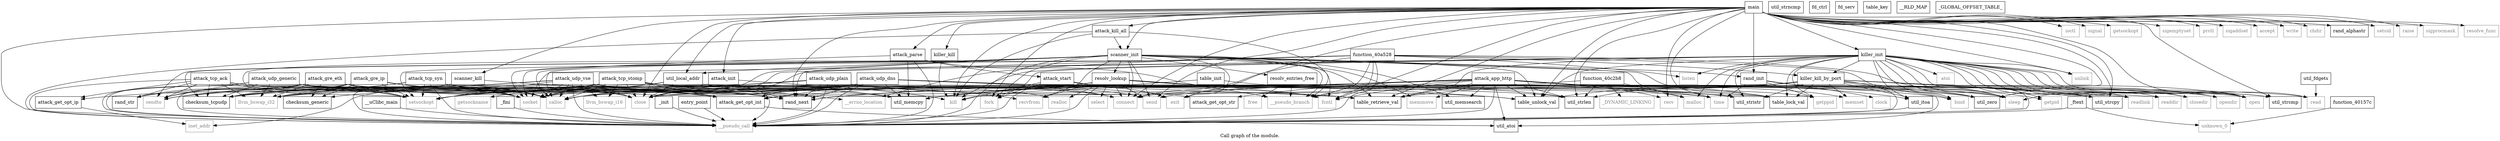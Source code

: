 digraph "Call graph of the module." {
  label="Call graph of the module.";
  node [shape=record];

  Node_attack_start [label="{attack_start}"];
  Node_attack_gre_eth [label="{attack_gre_eth}"];
  Node_attack_parse [label="{attack_parse}"];
  Node_attack_get_opt_int [label="{attack_get_opt_int}"];
  Node_attack_tcp_stomp [label="{attack_tcp_stomp}"];
  Node_rand_str [label="{rand_str}"];
  Node_attack_tcp_ack [label="{attack_tcp_ack}"];
  Node_attack_gre_ip [label="{attack_gre_ip}"];
  Node_attack_init [label="{attack_init}"];
  Node_attack_kill_all [label="{attack_kill_all}"];
  Node_attack_udp_vse [label="{attack_udp_vse}"];
  Node_attack_udp_dns [label="{attack_udp_dns}"];
  Node_checksum_generic [label="{checksum_generic}"];
  Node_checksum_tcpudp [label="{checksum_tcpudp}"];
  Node_resolv_lookup [label="{resolv_lookup}"];
  Node_scanner_kill [label="{scanner_kill}"];
  Node_function_40c2b8 [label="{function_40c2b8}"];
  Node_scanner_init [label="{scanner_init}"];
  Node_table_retrieve_val [label="{table_retrieve_val}"];
  Node_table_lock_val [label="{table_lock_val}"];
  Node_table_unlock_val [label="{table_unlock_val}"];
  Node_table_init [label="{table_init}"];
  Node_util_strlen [label="{util_strlen}"];
  Node_util_strcpy [label="{util_strcpy}"];
  Node_util_memcpy [label="{util_memcpy}"];
  Node_util_zero [label="{util_zero}"];
  Node_util_memsearch [label="{util_memsearch}"];
  Node_util_atoi [label="{util_atoi}"];
  Node_util_fdgets [label="{util_fdgets}"];
  Node_util_local_addr [label="{util_local_addr}"];
  Node_util_stristr [label="{util_stristr}"];
  Node_util_strcmp [label="{util_strcmp}"];
  Node_util_strncmp [label="{util_strncmp}"];
  Node_util_itoa [label="{util_itoa}"];
  Node_ioctl [color="gray50", fontcolor="gray50", label="{ioctl}"];
  Node_recv [color="gray50", fontcolor="gray50", label="{recv}"];
  Node_setsockopt [color="gray50", fontcolor="gray50", label="{setsockopt}"];
  Node_signal [color="gray50", fontcolor="gray50", label="{signal}"];
  Node_read [color="gray50", fontcolor="gray50", label="{read}"];
  Node_unlink [color="gray50", fontcolor="gray50", label="{unlink}"];
  Node_sendto [color="gray50", fontcolor="gray50", label="{sendto}"];
  Node_realloc [color="gray50", fontcolor="gray50", label="{realloc}"];
  Node_listen [color="gray50", fontcolor="gray50", label="{listen}"];
  Node_fork [color="gray50", fontcolor="gray50", label="{fork}"];
  Node___uClibc_main [label="{__uClibc_main}"];
  Node_memset [color="gray50", fontcolor="gray50", label="{memset}"];
  Node_getppid [color="gray50", fontcolor="gray50", label="{getppid}"];
  Node_time [color="gray50", fontcolor="gray50", label="{time}"];
  Node_opendir [color="gray50", fontcolor="gray50", label="{opendir}"];
  Node_getsockopt [color="gray50", fontcolor="gray50", label="{getsockopt}"];
  Node___errno_location [color="gray50", fontcolor="gray50", label="{__errno_location}"];
  Node_exit [color="gray50", fontcolor="gray50", label="{exit}"];
  Node_atoi [color="gray50", fontcolor="gray50", label="{atoi}"];
  Node_open [color="gray50", fontcolor="gray50", label="{open}"];
  Node_clock [color="gray50", fontcolor="gray50", label="{clock}"];
  Node_connect [color="gray50", fontcolor="gray50", label="{connect}"];
  Node_sigemptyset [color="gray50", fontcolor="gray50", label="{sigemptyset}"];
  Node_memmove [color="gray50", fontcolor="gray50", label="{memmove}"];
  Node_getpid [color="gray50", fontcolor="gray50", label="{getpid}"];
  Node_prctl [color="gray50", fontcolor="gray50", label="{prctl}"];
  Node_readlink [color="gray50", fontcolor="gray50", label="{readlink}"];
  Node_malloc [color="gray50", fontcolor="gray50", label="{malloc}"];
  Node_sleep [color="gray50", fontcolor="gray50", label="{sleep}"];
  Node_recvfrom [color="gray50", fontcolor="gray50", label="{recvfrom}"];
  Node_socket [color="gray50", fontcolor="gray50", label="{socket}"];
  Node_select [color="gray50", fontcolor="gray50", label="{select}"];
  Node_readdir [color="gray50", fontcolor="gray50", label="{readdir}"];
  Node_sigaddset [color="gray50", fontcolor="gray50", label="{sigaddset}"];
  Node_send [color="gray50", fontcolor="gray50", label="{send}"];
  Node_accept [color="gray50", fontcolor="gray50", label="{accept}"];
  Node_calloc [color="gray50", fontcolor="gray50", label="{calloc}"];
  Node_write [color="gray50", fontcolor="gray50", label="{write}"];
  Node_kill [color="gray50", fontcolor="gray50", label="{kill}"];
  Node_bind [color="gray50", fontcolor="gray50", label="{bind}"];
  Node_inet_addr [color="gray50", fontcolor="gray50", label="{inet_addr}"];
  Node_chdir [color="gray50", fontcolor="gray50", label="{chdir}"];
  Node_llvm_bswap_i16 [color="gray50", fontcolor="gray50", label="{llvm_bswap_i16}"];
  Node_attack_tcp_syn [label="{attack_tcp_syn}"];
  Node_attack_udp_plain [label="{attack_udp_plain}"];
  Node_attack_udp_generic [label="{attack_udp_generic}"];
  Node_killer_kill [label="{killer_kill}"];
  Node_killer_kill_by_port [label="{killer_kill_by_port}"];
  Node_killer_init [label="{killer_init}"];
  Node_function_40a528 [label="{function_40a528}"];
  Node_main [label="{main}"];
  Node_rand_next [label="{rand_next}"];
  Node_rand_init [label="{rand_init}"];
  Node_rand_alphastr [label="{rand_alphastr}"];
  Node_resolv_entries_free [label="{resolv_entries_free}"];
  Node_setsid [color="gray50", fontcolor="gray50", label="{setsid}"];
  Node_closedir [color="gray50", fontcolor="gray50", label="{closedir}"];
  Node_fcntl [color="gray50", fontcolor="gray50", label="{fcntl}"];
  Node_close [color="gray50", fontcolor="gray50", label="{close}"];
  Node_raise [color="gray50", fontcolor="gray50", label="{raise}"];
  Node_free [color="gray50", fontcolor="gray50", label="{free}"];
  Node_sigprocmask [color="gray50", fontcolor="gray50", label="{sigprocmask}"];
  Node_getsockname [color="gray50", fontcolor="gray50", label="{getsockname}"];
  Node__fini [label="{_fini}"];
  Node_fd_ctrl [label="{fd_ctrl}"];
  Node_fd_serv [label="{fd_serv}"];
  Node_resolve_func [color="gray50", fontcolor="gray50", label="{resolve_func}"];
  Node_table_key [label="{table_key}"];
  Node___RLD_MAP [label="{__RLD_MAP}"];
  Node__GLOBAL_OFFSET_TABLE_ [label="{_GLOBAL_OFFSET_TABLE_}"];
  Node__DYNAMIC_LINKING [color="gray50", fontcolor="gray50", label="{_DYNAMIC_LINKING}"];
  Node_unknown_0 [color="gray50", fontcolor="gray50", label="{unknown_0}"];
  Node_llvm_bswap_i32 [color="gray50", fontcolor="gray50", label="{llvm_bswap_i32}"];
  Node_attack_get_opt_ip [label="{attack_get_opt_ip}"];
  Node___pseudo_call [color="gray50", fontcolor="gray50", label="{__pseudo_call}"];
  Node___pseudo_branch [color="gray50", fontcolor="gray50", label="{__pseudo_branch}"];
  Node__init [label="{_init}"];
  Node__ftext [label="{_ftext}"];
  Node_function_40157c [label="{function_40157c}"];
  Node_entry_point [label="{entry_point}"];
  Node_attack_app_http [label="{attack_app_http}"];
  Node_attack_get_opt_str [label="{attack_get_opt_str}"];
  Node_attack_start -> Node_fork;
  Node_attack_start -> Node_getppid;
  Node_attack_start -> Node_exit;
  Node_attack_start -> Node_sleep;
  Node_attack_start -> Node_kill;
  Node_attack_start -> Node___pseudo_call;
  Node_attack_gre_eth -> Node_attack_get_opt_int;
  Node_attack_gre_eth -> Node_rand_str;
  Node_attack_gre_eth -> Node_checksum_generic;
  Node_attack_gre_eth -> Node_checksum_tcpudp;
  Node_attack_gre_eth -> Node_util_memcpy;
  Node_attack_gre_eth -> Node_setsockopt;
  Node_attack_gre_eth -> Node_sendto;
  Node_attack_gre_eth -> Node_socket;
  Node_attack_gre_eth -> Node_calloc;
  Node_attack_gre_eth -> Node_rand_next;
  Node_attack_gre_eth -> Node_close;
  Node_attack_gre_eth -> Node_llvm_bswap_i32;
  Node_attack_gre_eth -> Node___pseudo_call;
  Node_attack_parse -> Node_attack_start;
  Node_attack_parse -> Node_util_memcpy;
  Node_attack_parse -> Node_calloc;
  Node_attack_parse -> Node___pseudo_call;
  Node_attack_parse -> Node___pseudo_branch;
  Node_attack_get_opt_int -> Node_util_atoi;
  Node_attack_tcp_stomp -> Node_attack_get_opt_int;
  Node_attack_tcp_stomp -> Node_rand_str;
  Node_attack_tcp_stomp -> Node_checksum_tcpudp;
  Node_attack_tcp_stomp -> Node_setsockopt;
  Node_attack_tcp_stomp -> Node_sendto;
  Node_attack_tcp_stomp -> Node_time;
  Node_attack_tcp_stomp -> Node_connect;
  Node_attack_tcp_stomp -> Node_recvfrom;
  Node_attack_tcp_stomp -> Node_socket;
  Node_attack_tcp_stomp -> Node_calloc;
  Node_attack_tcp_stomp -> Node_llvm_bswap_i16;
  Node_attack_tcp_stomp -> Node_rand_next;
  Node_attack_tcp_stomp -> Node_fcntl;
  Node_attack_tcp_stomp -> Node_close;
  Node_attack_tcp_stomp -> Node_llvm_bswap_i32;
  Node_attack_tcp_stomp -> Node___pseudo_call;
  Node_attack_tcp_ack -> Node_attack_get_opt_int;
  Node_attack_tcp_ack -> Node_rand_str;
  Node_attack_tcp_ack -> Node_checksum_tcpudp;
  Node_attack_tcp_ack -> Node_setsockopt;
  Node_attack_tcp_ack -> Node_sendto;
  Node_attack_tcp_ack -> Node_socket;
  Node_attack_tcp_ack -> Node_calloc;
  Node_attack_tcp_ack -> Node_rand_next;
  Node_attack_tcp_ack -> Node_close;
  Node_attack_tcp_ack -> Node_llvm_bswap_i32;
  Node_attack_tcp_ack -> Node_attack_get_opt_ip;
  Node_attack_tcp_ack -> Node___pseudo_call;
  Node_attack_gre_ip -> Node_attack_get_opt_int;
  Node_attack_gre_ip -> Node_checksum_generic;
  Node_attack_gre_ip -> Node_checksum_tcpudp;
  Node_attack_gre_ip -> Node_setsockopt;
  Node_attack_gre_ip -> Node_sendto;
  Node_attack_gre_ip -> Node_socket;
  Node_attack_gre_ip -> Node_calloc;
  Node_attack_gre_ip -> Node_rand_next;
  Node_attack_gre_ip -> Node_close;
  Node_attack_gre_ip -> Node_llvm_bswap_i32;
  Node_attack_gre_ip -> Node___pseudo_call;
  Node_attack_init -> Node_realloc;
  Node_attack_init -> Node_calloc;
  Node_attack_kill_all -> Node_scanner_init;
  Node_attack_kill_all -> Node_kill;
  Node_attack_kill_all -> Node___pseudo_call;
  Node_attack_kill_all -> Node___pseudo_branch;
  Node_attack_udp_vse -> Node_attack_get_opt_int;
  Node_attack_udp_vse -> Node_checksum_tcpudp;
  Node_attack_udp_vse -> Node_table_retrieve_val;
  Node_attack_udp_vse -> Node_table_unlock_val;
  Node_attack_udp_vse -> Node_util_memcpy;
  Node_attack_udp_vse -> Node_setsockopt;
  Node_attack_udp_vse -> Node_sendto;
  Node_attack_udp_vse -> Node_socket;
  Node_attack_udp_vse -> Node_calloc;
  Node_attack_udp_vse -> Node_llvm_bswap_i16;
  Node_attack_udp_vse -> Node_close;
  Node_attack_udp_vse -> Node_llvm_bswap_i32;
  Node_attack_udp_vse -> Node___pseudo_call;
  Node_attack_udp_dns -> Node_attack_get_opt_int;
  Node_attack_udp_dns -> Node_checksum_generic;
  Node_attack_udp_dns -> Node_checksum_tcpudp;
  Node_attack_udp_dns -> Node_table_retrieve_val;
  Node_attack_udp_dns -> Node_table_lock_val;
  Node_attack_udp_dns -> Node_table_unlock_val;
  Node_attack_udp_dns -> Node_util_strlen;
  Node_attack_udp_dns -> Node_util_memcpy;
  Node_attack_udp_dns -> Node_util_stristr;
  Node_attack_udp_dns -> Node_setsockopt;
  Node_attack_udp_dns -> Node_read;
  Node_attack_udp_dns -> Node_sendto;
  Node_attack_udp_dns -> Node_open;
  Node_attack_udp_dns -> Node_socket;
  Node_attack_udp_dns -> Node_calloc;
  Node_attack_udp_dns -> Node_inet_addr;
  Node_attack_udp_dns -> Node_rand_next;
  Node_attack_udp_dns -> Node_close;
  Node_attack_udp_dns -> Node___pseudo_call;
  Node_attack_udp_dns -> Node_attack_get_opt_str;
  Node_resolv_lookup -> Node_util_strlen;
  Node_resolv_lookup -> Node_util_zero;
  Node_resolv_lookup -> Node_realloc;
  Node_resolv_lookup -> Node_connect;
  Node_resolv_lookup -> Node_recvfrom;
  Node_resolv_lookup -> Node_socket;
  Node_resolv_lookup -> Node_select;
  Node_resolv_lookup -> Node_send;
  Node_resolv_lookup -> Node_calloc;
  Node_resolv_lookup -> Node_rand_next;
  Node_resolv_lookup -> Node_fcntl;
  Node_resolv_lookup -> Node_close;
  Node_resolv_lookup -> Node___pseudo_call;
  Node_scanner_kill -> Node_kill;
  Node_scanner_kill -> Node___pseudo_call;
  Node_function_40c2b8 -> Node_util_strlen;
  Node_function_40c2b8 -> Node_util_memcpy;
  Node_function_40c2b8 -> Node_malloc;
  Node_function_40c2b8 -> Node__DYNAMIC_LINKING;
  Node_scanner_init -> Node_checksum_tcpudp;
  Node_scanner_init -> Node_resolv_lookup;
  Node_scanner_init -> Node_table_retrieve_val;
  Node_scanner_init -> Node_table_lock_val;
  Node_scanner_init -> Node_table_unlock_val;
  Node_scanner_init -> Node_util_memsearch;
  Node_scanner_init -> Node_util_local_addr;
  Node_scanner_init -> Node_setsockopt;
  Node_scanner_init -> Node_sendto;
  Node_scanner_init -> Node_fork;
  Node_scanner_init -> Node_time;
  Node_scanner_init -> Node_exit;
  Node_scanner_init -> Node_connect;
  Node_scanner_init -> Node_memmove;
  Node_scanner_init -> Node_recvfrom;
  Node_scanner_init -> Node_socket;
  Node_scanner_init -> Node_send;
  Node_scanner_init -> Node_calloc;
  Node_scanner_init -> Node_rand_next;
  Node_scanner_init -> Node_rand_init;
  Node_scanner_init -> Node_resolv_entries_free;
  Node_scanner_init -> Node_fcntl;
  Node_scanner_init -> Node_close;
  Node_scanner_init -> Node___pseudo_call;
  Node_scanner_init -> Node___pseudo_branch;
  Node_table_init -> Node_util_memcpy;
  Node_table_init -> Node_malloc;
  Node_util_fdgets -> Node_read;
  Node_util_local_addr -> Node___errno_location;
  Node_util_local_addr -> Node_connect;
  Node_util_local_addr -> Node_socket;
  Node_util_local_addr -> Node_close;
  Node_util_local_addr -> Node_getsockname;
  Node_util_itoa -> Node___pseudo_call;
  Node___uClibc_main -> Node___pseudo_call;
  Node_attack_tcp_syn -> Node_attack_get_opt_int;
  Node_attack_tcp_syn -> Node_checksum_tcpudp;
  Node_attack_tcp_syn -> Node_setsockopt;
  Node_attack_tcp_syn -> Node_sendto;
  Node_attack_tcp_syn -> Node_socket;
  Node_attack_tcp_syn -> Node_calloc;
  Node_attack_tcp_syn -> Node_rand_next;
  Node_attack_tcp_syn -> Node_close;
  Node_attack_tcp_syn -> Node_attack_get_opt_ip;
  Node_attack_tcp_syn -> Node___pseudo_call;
  Node_attack_udp_plain -> Node_attack_get_opt_int;
  Node_attack_udp_plain -> Node_connect;
  Node_attack_udp_plain -> Node_socket;
  Node_attack_udp_plain -> Node_send;
  Node_attack_udp_plain -> Node_calloc;
  Node_attack_udp_plain -> Node_bind;
  Node_attack_udp_plain -> Node_rand_next;
  Node_attack_udp_plain -> Node_llvm_bswap_i32;
  Node_attack_udp_plain -> Node___pseudo_call;
  Node_attack_udp_generic -> Node_attack_get_opt_int;
  Node_attack_udp_generic -> Node_checksum_tcpudp;
  Node_attack_udp_generic -> Node_setsockopt;
  Node_attack_udp_generic -> Node_sendto;
  Node_attack_udp_generic -> Node_socket;
  Node_attack_udp_generic -> Node_calloc;
  Node_attack_udp_generic -> Node_close;
  Node_attack_udp_generic -> Node_llvm_bswap_i32;
  Node_attack_udp_generic -> Node___pseudo_call;
  Node_killer_kill -> Node_kill;
  Node_killer_kill_by_port -> Node_table_retrieve_val;
  Node_killer_kill_by_port -> Node_table_lock_val;
  Node_killer_kill_by_port -> Node_table_unlock_val;
  Node_killer_kill_by_port -> Node_util_strlen;
  Node_killer_kill_by_port -> Node_util_strcpy;
  Node_killer_kill_by_port -> Node_util_atoi;
  Node_killer_kill_by_port -> Node_util_stristr;
  Node_killer_kill_by_port -> Node_util_itoa;
  Node_killer_kill_by_port -> Node_memset;
  Node_killer_kill_by_port -> Node_opendir;
  Node_killer_kill_by_port -> Node_open;
  Node_killer_kill_by_port -> Node_readlink;
  Node_killer_kill_by_port -> Node_sleep;
  Node_killer_kill_by_port -> Node_readdir;
  Node_killer_kill_by_port -> Node_kill;
  Node_killer_kill_by_port -> Node_closedir;
  Node_killer_kill_by_port -> Node_close;
  Node_killer_kill_by_port -> Node___pseudo_call;
  Node_killer_init -> Node_table_retrieve_val;
  Node_killer_init -> Node_table_lock_val;
  Node_killer_init -> Node_table_unlock_val;
  Node_killer_init -> Node_util_strcpy;
  Node_killer_init -> Node_util_zero;
  Node_killer_init -> Node_util_stristr;
  Node_killer_init -> Node_util_strcmp;
  Node_killer_init -> Node_util_itoa;
  Node_killer_init -> Node_read;
  Node_killer_init -> Node_unlink;
  Node_killer_init -> Node_listen;
  Node_killer_init -> Node_fork;
  Node_killer_init -> Node_getppid;
  Node_killer_init -> Node_time;
  Node_killer_init -> Node_opendir;
  Node_killer_init -> Node_atoi;
  Node_killer_init -> Node_open;
  Node_killer_init -> Node_getpid;
  Node_killer_init -> Node_readlink;
  Node_killer_init -> Node_malloc;
  Node_killer_init -> Node_sleep;
  Node_killer_init -> Node_socket;
  Node_killer_init -> Node_readdir;
  Node_killer_init -> Node_kill;
  Node_killer_init -> Node_bind;
  Node_killer_init -> Node_killer_kill_by_port;
  Node_killer_init -> Node_closedir;
  Node_killer_init -> Node_close;
  Node_killer_init -> Node___pseudo_call;
  Node_function_40a528 -> Node_setsockopt;
  Node_function_40a528 -> Node_listen;
  Node_function_40a528 -> Node___errno_location;
  Node_function_40a528 -> Node_connect;
  Node_function_40a528 -> Node_sleep;
  Node_function_40a528 -> Node_socket;
  Node_function_40a528 -> Node_bind;
  Node_function_40a528 -> Node_killer_kill_by_port;
  Node_function_40a528 -> Node_fcntl;
  Node_function_40a528 -> Node_close;
  Node_function_40a528 -> Node___pseudo_call;
  Node_function_40a528 -> Node___pseudo_branch;
  Node_main -> Node_attack_parse;
  Node_main -> Node_attack_init;
  Node_main -> Node_attack_kill_all;
  Node_main -> Node_scanner_kill;
  Node_main -> Node_scanner_init;
  Node_main -> Node_table_retrieve_val;
  Node_main -> Node_table_lock_val;
  Node_main -> Node_table_unlock_val;
  Node_main -> Node_util_strlen;
  Node_main -> Node_util_strcpy;
  Node_main -> Node_util_zero;
  Node_main -> Node_util_local_addr;
  Node_main -> Node_util_strcmp;
  Node_main -> Node_ioctl;
  Node_main -> Node_recv;
  Node_main -> Node_signal;
  Node_main -> Node_unlink;
  Node_main -> Node_fork;
  Node_main -> Node_getsockopt;
  Node_main -> Node_exit;
  Node_main -> Node_open;
  Node_main -> Node_connect;
  Node_main -> Node_sigemptyset;
  Node_main -> Node_prctl;
  Node_main -> Node_sleep;
  Node_main -> Node_sigaddset;
  Node_main -> Node_send;
  Node_main -> Node_accept;
  Node_main -> Node_write;
  Node_main -> Node_kill;
  Node_main -> Node_chdir;
  Node_main -> Node_killer_kill;
  Node_main -> Node_killer_init;
  Node_main -> Node_rand_next;
  Node_main -> Node_rand_init;
  Node_main -> Node_rand_alphastr;
  Node_main -> Node_setsid;
  Node_main -> Node_fcntl;
  Node_main -> Node_close;
  Node_main -> Node_raise;
  Node_main -> Node_sigprocmask;
  Node_main -> Node_resolve_func;
  Node_main -> Node___pseudo_call;
  Node_rand_init -> Node_getppid;
  Node_rand_init -> Node_time;
  Node_rand_init -> Node_clock;
  Node_rand_init -> Node_getpid;
  Node_resolv_entries_free -> Node_free;
  Node_resolv_entries_free -> Node___pseudo_branch;
  Node__fini -> Node___pseudo_call;
  Node_attack_get_opt_ip -> Node_inet_addr;
  Node__init -> Node___pseudo_call;
  Node__ftext -> Node_unknown_0;
  Node__ftext -> Node___pseudo_call;
  Node_function_40157c -> Node_unknown_0;
  Node_entry_point -> Node___pseudo_call;
  Node_attack_app_http -> Node_attack_get_opt_int;
  Node_attack_app_http -> Node_table_retrieve_val;
  Node_attack_app_http -> Node_table_lock_val;
  Node_attack_app_http -> Node_table_unlock_val;
  Node_attack_app_http -> Node_util_strlen;
  Node_attack_app_http -> Node_util_strcpy;
  Node_attack_app_http -> Node_util_zero;
  Node_attack_app_http -> Node_util_memsearch;
  Node_attack_app_http -> Node_util_atoi;
  Node_attack_app_http -> Node_util_stristr;
  Node_attack_app_http -> Node_util_strcmp;
  Node_attack_app_http -> Node_util_itoa;
  Node_attack_app_http -> Node_recv;
  Node_attack_app_http -> Node_setsockopt;
  Node_attack_app_http -> Node_memset;
  Node_attack_app_http -> Node_time;
  Node_attack_app_http -> Node_connect;
  Node_attack_app_http -> Node_memmove;
  Node_attack_app_http -> Node_sleep;
  Node_attack_app_http -> Node_send;
  Node_attack_app_http -> Node_calloc;
  Node_attack_app_http -> Node_rand_next;
  Node_attack_app_http -> Node_fcntl;
  Node_attack_app_http -> Node_close;
  Node_attack_app_http -> Node_llvm_bswap_i32;
  Node_attack_app_http -> Node___pseudo_call;
  Node_attack_app_http -> Node___pseudo_branch;
  Node_attack_app_http -> Node_attack_get_opt_str;
}
